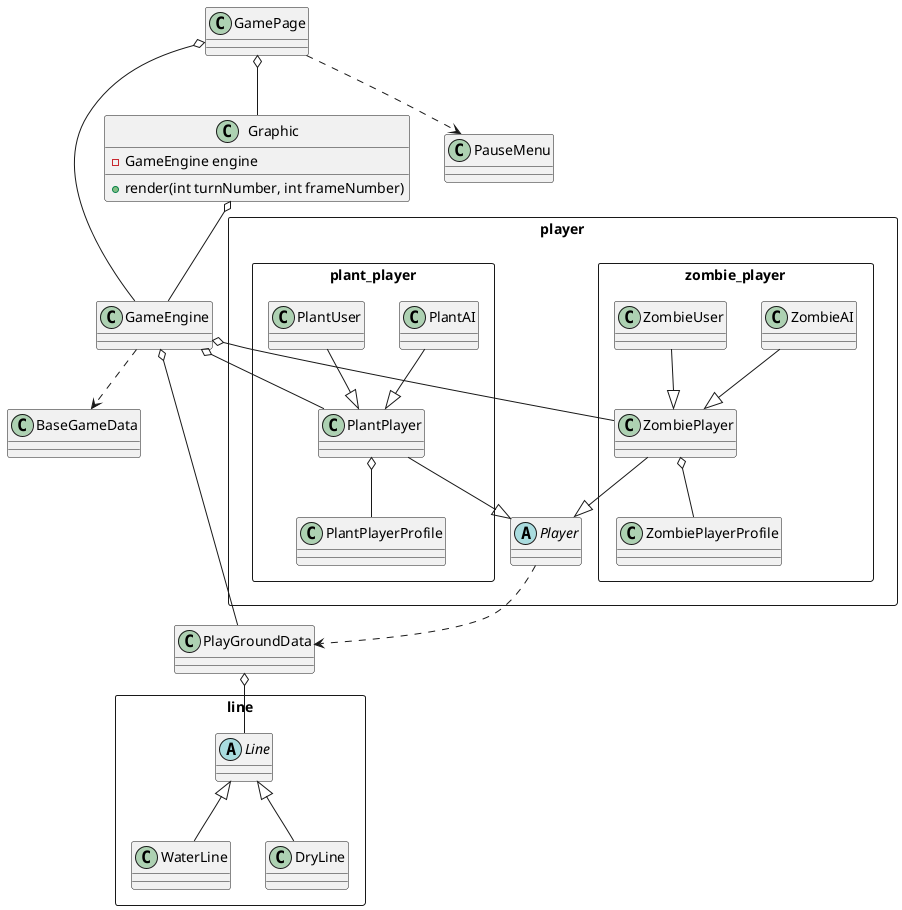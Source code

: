 @startuml

class GamePage {

}

GamePage o-- GameEngine

class Graphic {
  -GameEngine engine
  +render(int turnNumber, int frameNumber)
}

GamePage o-- Graphic
Graphic o-- GameEngine
GamePage ..> PauseMenu


class BaseGameData {

}

class GameEngine {

}

class PlayGroundData {

}

class PauseMenu {

}

package line <<Rectangle>> {

  abstract class Line {

  }

  class WaterLine {

  }

  class DryLine {

  }

}

package player <<Rectangle>> {
  
  abstract class Player {
  
  }
  
  package zombie_player <<Rectangle>> {
  
    class ZombiePlayer {
    
    }
  
    class ZombieAI {
    
    }
  
    class ZombieUser {
    
    }
  
    class ZombiePlayerProfile {
    
    }
  
  }
  
  
  package plant_player <<Rectangle>> {
    class PlantPlayer {
    
    }
  
    class PlantAI {
    
    }
  
    class PlantUser {
    
    }
  
    class PlantPlayerProfile {
    
    }
  
  }
  
}

ZombiePlayer o-- ZombiePlayerProfile
ZombiePlayer --|> Player
ZombieAI --|> ZombiePlayer
ZombieUser --|> ZombiePlayer

GameEngine ..> BaseGameData
GameEngine o-- PlayGroundData
GameEngine o-- ZombiePlayer
GameEngine o-- PlantPlayer

PlantPlayer o-- PlantPlayerProfile
PlantPlayer --|> Player
PlantAI --|> PlantPlayer
PlantUser --|> PlantPlayer

Line <|-- WaterLine
Line <|-- DryLine

PlayGroundData o-- Line

Player ..> PlayGroundData

@enduml

